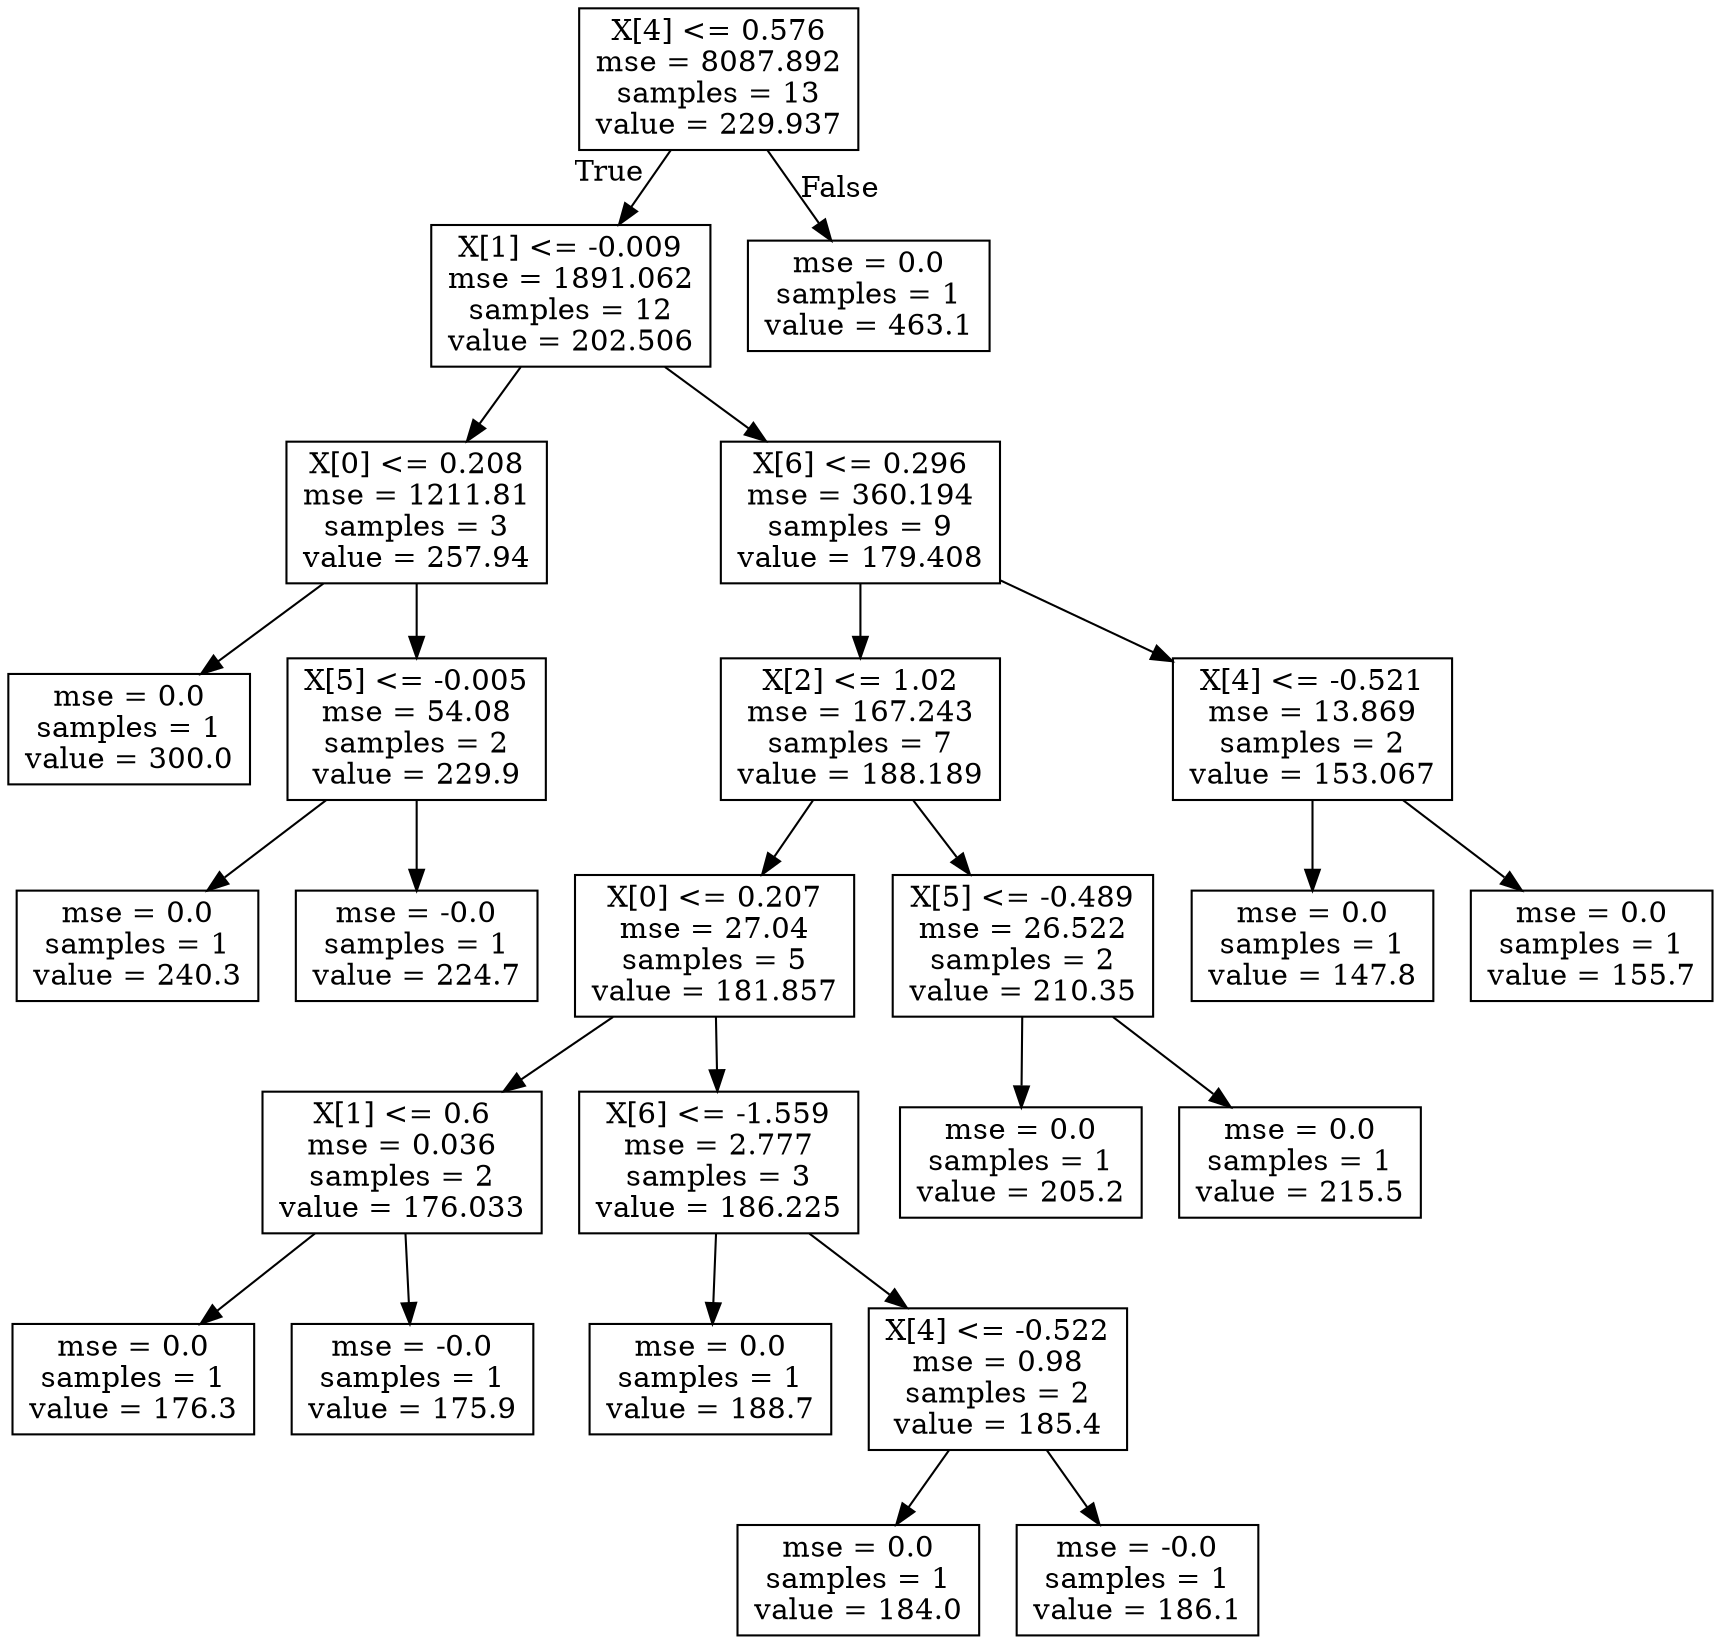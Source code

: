 digraph Tree {
node [shape=box] ;
0 [label="X[4] <= 0.576\nmse = 8087.892\nsamples = 13\nvalue = 229.937"] ;
1 [label="X[1] <= -0.009\nmse = 1891.062\nsamples = 12\nvalue = 202.506"] ;
0 -> 1 [labeldistance=2.5, labelangle=45, headlabel="True"] ;
2 [label="X[0] <= 0.208\nmse = 1211.81\nsamples = 3\nvalue = 257.94"] ;
1 -> 2 ;
3 [label="mse = 0.0\nsamples = 1\nvalue = 300.0"] ;
2 -> 3 ;
4 [label="X[5] <= -0.005\nmse = 54.08\nsamples = 2\nvalue = 229.9"] ;
2 -> 4 ;
5 [label="mse = 0.0\nsamples = 1\nvalue = 240.3"] ;
4 -> 5 ;
6 [label="mse = -0.0\nsamples = 1\nvalue = 224.7"] ;
4 -> 6 ;
7 [label="X[6] <= 0.296\nmse = 360.194\nsamples = 9\nvalue = 179.408"] ;
1 -> 7 ;
8 [label="X[2] <= 1.02\nmse = 167.243\nsamples = 7\nvalue = 188.189"] ;
7 -> 8 ;
9 [label="X[0] <= 0.207\nmse = 27.04\nsamples = 5\nvalue = 181.857"] ;
8 -> 9 ;
10 [label="X[1] <= 0.6\nmse = 0.036\nsamples = 2\nvalue = 176.033"] ;
9 -> 10 ;
11 [label="mse = 0.0\nsamples = 1\nvalue = 176.3"] ;
10 -> 11 ;
12 [label="mse = -0.0\nsamples = 1\nvalue = 175.9"] ;
10 -> 12 ;
13 [label="X[6] <= -1.559\nmse = 2.777\nsamples = 3\nvalue = 186.225"] ;
9 -> 13 ;
14 [label="mse = 0.0\nsamples = 1\nvalue = 188.7"] ;
13 -> 14 ;
15 [label="X[4] <= -0.522\nmse = 0.98\nsamples = 2\nvalue = 185.4"] ;
13 -> 15 ;
16 [label="mse = 0.0\nsamples = 1\nvalue = 184.0"] ;
15 -> 16 ;
17 [label="mse = -0.0\nsamples = 1\nvalue = 186.1"] ;
15 -> 17 ;
18 [label="X[5] <= -0.489\nmse = 26.522\nsamples = 2\nvalue = 210.35"] ;
8 -> 18 ;
19 [label="mse = 0.0\nsamples = 1\nvalue = 205.2"] ;
18 -> 19 ;
20 [label="mse = 0.0\nsamples = 1\nvalue = 215.5"] ;
18 -> 20 ;
21 [label="X[4] <= -0.521\nmse = 13.869\nsamples = 2\nvalue = 153.067"] ;
7 -> 21 ;
22 [label="mse = 0.0\nsamples = 1\nvalue = 147.8"] ;
21 -> 22 ;
23 [label="mse = 0.0\nsamples = 1\nvalue = 155.7"] ;
21 -> 23 ;
24 [label="mse = 0.0\nsamples = 1\nvalue = 463.1"] ;
0 -> 24 [labeldistance=2.5, labelangle=-45, headlabel="False"] ;
}